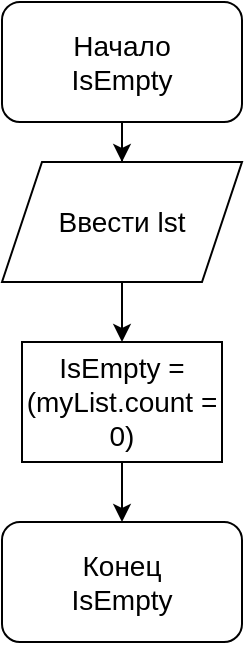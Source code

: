 <mxfile version="26.1.3">
  <diagram name="Страница — 1" id="hi3maOYxdtd5-xxtNOdB">
    <mxGraphModel dx="928" dy="472" grid="1" gridSize="10" guides="1" tooltips="1" connect="1" arrows="1" fold="1" page="1" pageScale="1" pageWidth="827" pageHeight="1169" math="0" shadow="0">
      <root>
        <mxCell id="0" />
        <mxCell id="1" parent="0" />
        <mxCell id="FxxYlGLEtM2QjZ5-GXDw-28" style="edgeStyle=orthogonalEdgeStyle;rounded=0;orthogonalLoop=1;jettySize=auto;html=1;fontSize=14;" edge="1" parent="1" source="FxxYlGLEtM2QjZ5-GXDw-29" target="FxxYlGLEtM2QjZ5-GXDw-31">
          <mxGeometry relative="1" as="geometry">
            <mxPoint x="230" y="410" as="targetPoint" />
          </mxGeometry>
        </mxCell>
        <mxCell id="FxxYlGLEtM2QjZ5-GXDw-29" value="Начало&lt;br&gt;&lt;div&gt;&lt;div&gt;IsEmpty&lt;/div&gt;&lt;/div&gt;" style="rounded=1;whiteSpace=wrap;html=1;fontSize=14;" vertex="1" parent="1">
          <mxGeometry x="170" y="310" width="120" height="60" as="geometry" />
        </mxCell>
        <mxCell id="FxxYlGLEtM2QjZ5-GXDw-30" style="edgeStyle=orthogonalEdgeStyle;rounded=0;orthogonalLoop=1;jettySize=auto;html=1;fontSize=14;" edge="1" parent="1" source="FxxYlGLEtM2QjZ5-GXDw-31" target="FxxYlGLEtM2QjZ5-GXDw-33">
          <mxGeometry relative="1" as="geometry">
            <mxPoint x="230" y="490" as="targetPoint" />
          </mxGeometry>
        </mxCell>
        <mxCell id="FxxYlGLEtM2QjZ5-GXDw-31" value="Ввести lst" style="shape=parallelogram;perimeter=parallelogramPerimeter;whiteSpace=wrap;html=1;fixedSize=1;fontSize=14;" vertex="1" parent="1">
          <mxGeometry x="170" y="390" width="120" height="60" as="geometry" />
        </mxCell>
        <mxCell id="FxxYlGLEtM2QjZ5-GXDw-32" style="edgeStyle=orthogonalEdgeStyle;rounded=0;orthogonalLoop=1;jettySize=auto;html=1;fontSize=14;" edge="1" parent="1" source="FxxYlGLEtM2QjZ5-GXDw-33" target="FxxYlGLEtM2QjZ5-GXDw-34">
          <mxGeometry relative="1" as="geometry">
            <mxPoint x="230" y="570" as="targetPoint" />
          </mxGeometry>
        </mxCell>
        <mxCell id="FxxYlGLEtM2QjZ5-GXDw-33" value="IsEmpty = (myList.count = 0)" style="rounded=0;whiteSpace=wrap;html=1;fontSize=14;" vertex="1" parent="1">
          <mxGeometry x="180" y="480" width="100" height="60" as="geometry" />
        </mxCell>
        <mxCell id="FxxYlGLEtM2QjZ5-GXDw-34" value="Конец&lt;div&gt;IsEmpty&lt;/div&gt;" style="rounded=1;whiteSpace=wrap;html=1;fontSize=14;" vertex="1" parent="1">
          <mxGeometry x="170" y="570" width="120" height="60" as="geometry" />
        </mxCell>
      </root>
    </mxGraphModel>
  </diagram>
</mxfile>
